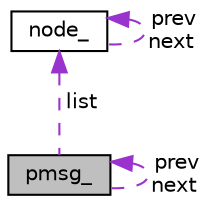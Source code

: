 digraph "pmsg_"
{
 // LATEX_PDF_SIZE
  edge [fontname="Helvetica",fontsize="10",labelfontname="Helvetica",labelfontsize="10"];
  node [fontname="Helvetica",fontsize="10",shape=record];
  Node1 [label="pmsg_",height=0.2,width=0.4,color="black", fillcolor="grey75", style="filled", fontcolor="black",tooltip="Message Box ID type alias."];
  Node2 -> Node1 [dir="back",color="darkorchid3",fontsize="10",style="dashed",label=" list" ];
  Node2 [label="node_",height=0.2,width=0.4,color="black", fillcolor="white", style="filled",URL="$structnode__.html",tooltip="Double linked list node structure."];
  Node2 -> Node2 [dir="back",color="darkorchid3",fontsize="10",style="dashed",label=" prev\nnext" ];
  Node1 -> Node1 [dir="back",color="darkorchid3",fontsize="10",style="dashed",label=" prev\nnext" ];
}
